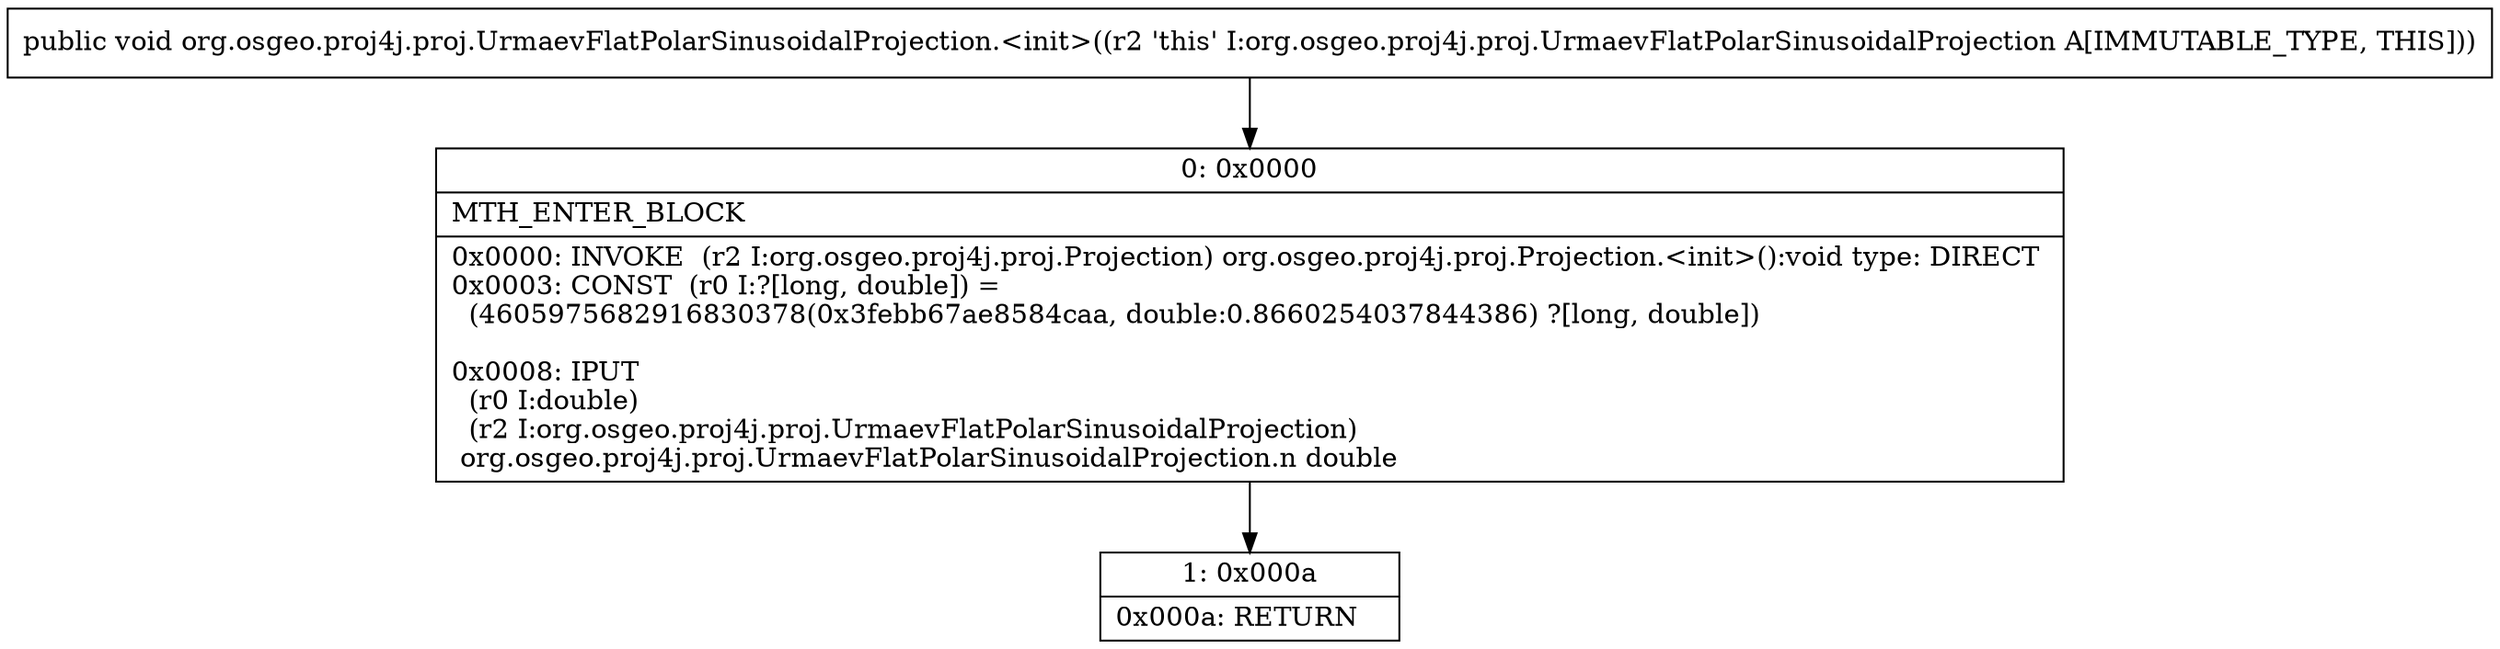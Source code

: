 digraph "CFG fororg.osgeo.proj4j.proj.UrmaevFlatPolarSinusoidalProjection.\<init\>()V" {
Node_0 [shape=record,label="{0\:\ 0x0000|MTH_ENTER_BLOCK\l|0x0000: INVOKE  (r2 I:org.osgeo.proj4j.proj.Projection) org.osgeo.proj4j.proj.Projection.\<init\>():void type: DIRECT \l0x0003: CONST  (r0 I:?[long, double]) = \l  (4605975682916830378(0x3febb67ae8584caa, double:0.8660254037844386) ?[long, double])\l \l0x0008: IPUT  \l  (r0 I:double)\l  (r2 I:org.osgeo.proj4j.proj.UrmaevFlatPolarSinusoidalProjection)\l org.osgeo.proj4j.proj.UrmaevFlatPolarSinusoidalProjection.n double \l}"];
Node_1 [shape=record,label="{1\:\ 0x000a|0x000a: RETURN   \l}"];
MethodNode[shape=record,label="{public void org.osgeo.proj4j.proj.UrmaevFlatPolarSinusoidalProjection.\<init\>((r2 'this' I:org.osgeo.proj4j.proj.UrmaevFlatPolarSinusoidalProjection A[IMMUTABLE_TYPE, THIS])) }"];
MethodNode -> Node_0;
Node_0 -> Node_1;
}

